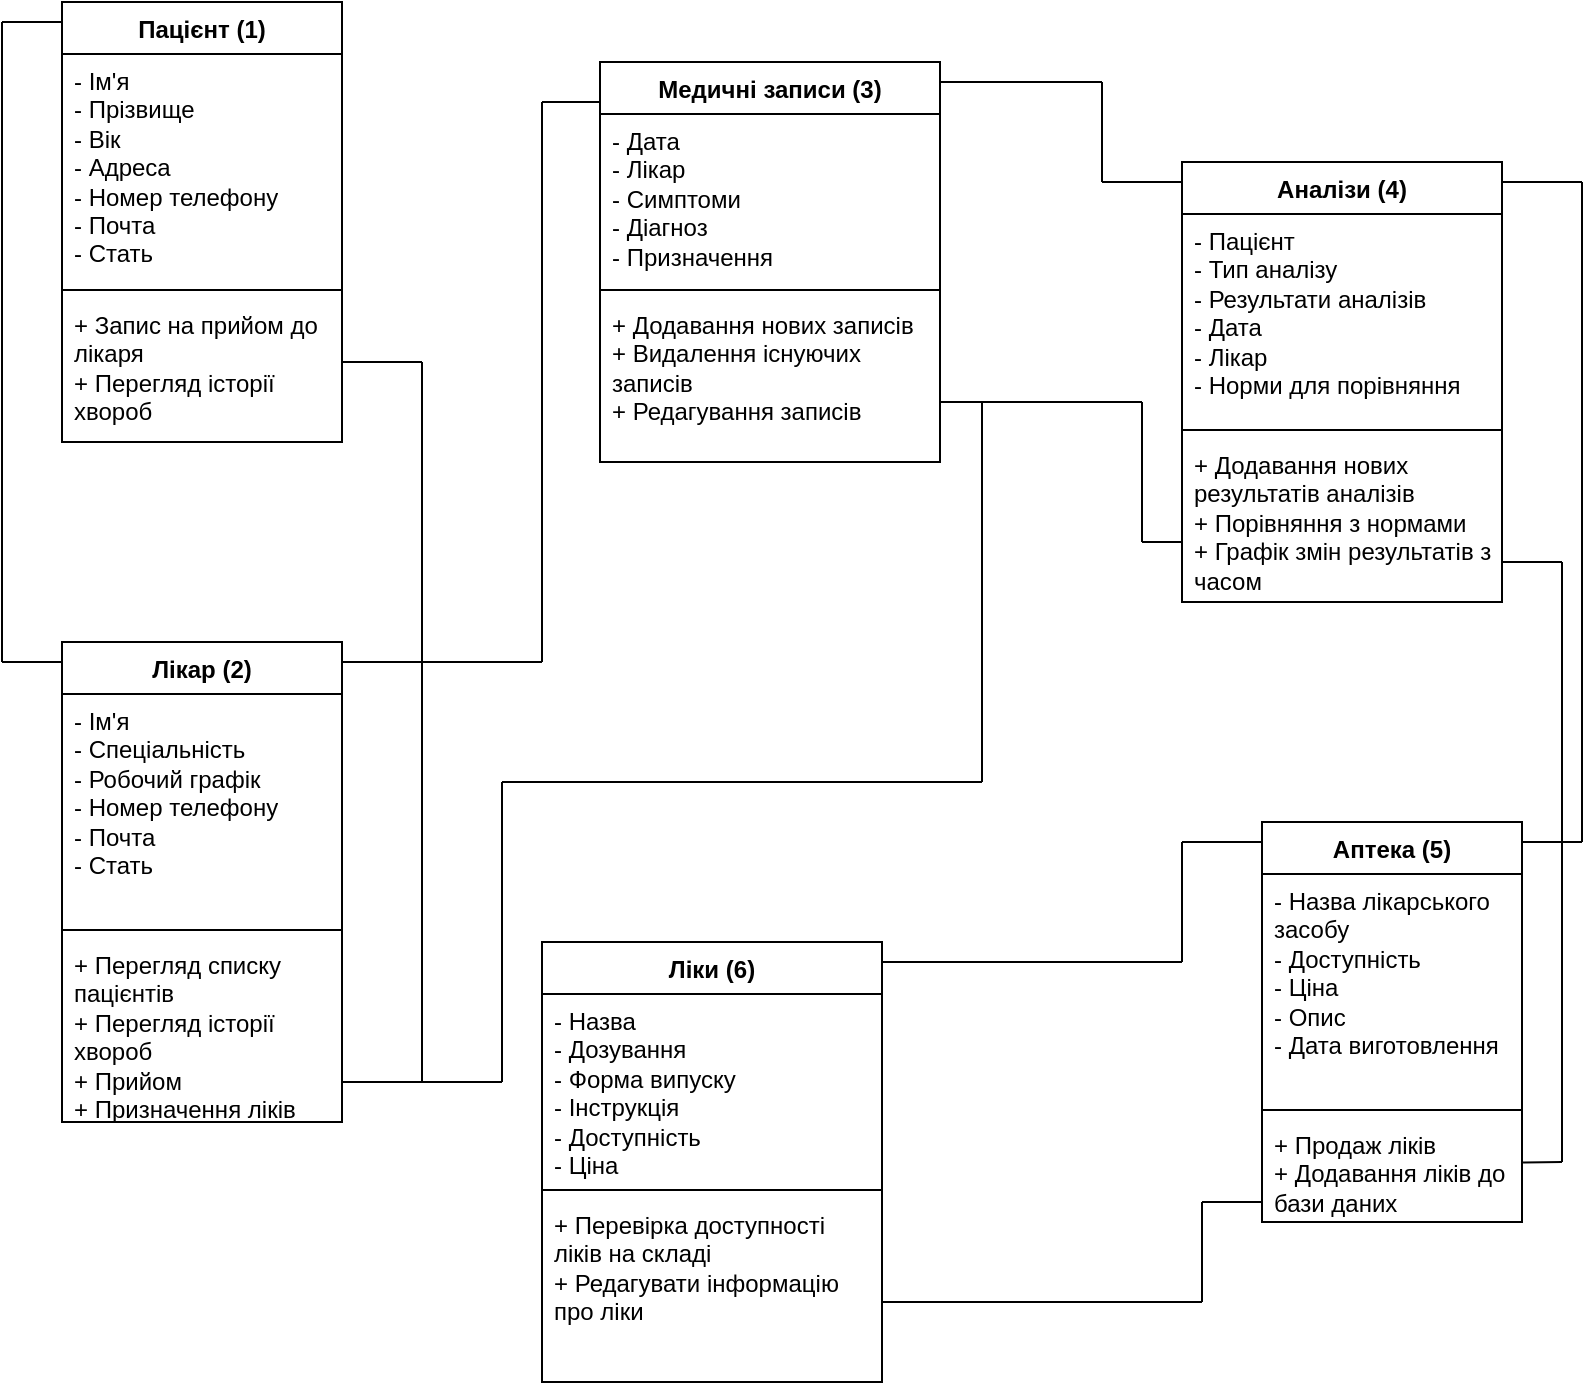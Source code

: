 <mxfile version="24.4.0" type="github">
  <diagram id="C5RBs43oDa-KdzZeNtuy" name="Page-1">
    <mxGraphModel dx="1434" dy="746" grid="1" gridSize="10" guides="1" tooltips="1" connect="1" arrows="1" fold="1" page="1" pageScale="1" pageWidth="827" pageHeight="1169" math="0" shadow="0">
      <root>
        <mxCell id="WIyWlLk6GJQsqaUBKTNV-0" />
        <mxCell id="WIyWlLk6GJQsqaUBKTNV-1" parent="WIyWlLk6GJQsqaUBKTNV-0" />
        <mxCell id="-10B-c79CY3cSvoohW8W-7" value="Пацієнт (1)" style="swimlane;fontStyle=1;align=center;verticalAlign=top;childLayout=stackLayout;horizontal=1;startSize=26;horizontalStack=0;resizeParent=1;resizeParentMax=0;resizeLast=0;collapsible=1;marginBottom=0;whiteSpace=wrap;html=1;" vertex="1" parent="WIyWlLk6GJQsqaUBKTNV-1">
          <mxGeometry x="60" y="90" width="140" height="220" as="geometry" />
        </mxCell>
        <mxCell id="-10B-c79CY3cSvoohW8W-8" value="- Ім&#39;я&lt;span style=&quot;white-space: pre;&quot;&gt;&#x9;&lt;/span&gt;&lt;div&gt;&lt;span style=&quot;background-color: initial;&quot;&gt;- Прізвище&lt;/span&gt;&lt;/div&gt;&lt;div&gt;- Вік&lt;/div&gt;&lt;div&gt;- Адреса&lt;/div&gt;&lt;div&gt;- Номер телефону&lt;/div&gt;&lt;div&gt;- Почта&lt;/div&gt;&lt;div&gt;- Стать&lt;/div&gt;&lt;div&gt;&lt;br&gt;&lt;/div&gt;" style="text;strokeColor=none;fillColor=none;align=left;verticalAlign=top;spacingLeft=4;spacingRight=4;overflow=hidden;rotatable=0;points=[[0,0.5],[1,0.5]];portConstraint=eastwest;whiteSpace=wrap;html=1;" vertex="1" parent="-10B-c79CY3cSvoohW8W-7">
          <mxGeometry y="26" width="140" height="114" as="geometry" />
        </mxCell>
        <mxCell id="-10B-c79CY3cSvoohW8W-9" value="" style="line;strokeWidth=1;fillColor=none;align=left;verticalAlign=middle;spacingTop=-1;spacingLeft=3;spacingRight=3;rotatable=0;labelPosition=right;points=[];portConstraint=eastwest;strokeColor=inherit;" vertex="1" parent="-10B-c79CY3cSvoohW8W-7">
          <mxGeometry y="140" width="140" height="8" as="geometry" />
        </mxCell>
        <mxCell id="-10B-c79CY3cSvoohW8W-10" value="+ Запис на прийом до лікаря&lt;div&gt;+ Перегляд історії хвороб&lt;/div&gt;" style="text;strokeColor=none;fillColor=none;align=left;verticalAlign=top;spacingLeft=4;spacingRight=4;overflow=hidden;rotatable=0;points=[[0,0.5],[1,0.5]];portConstraint=eastwest;whiteSpace=wrap;html=1;" vertex="1" parent="-10B-c79CY3cSvoohW8W-7">
          <mxGeometry y="148" width="140" height="72" as="geometry" />
        </mxCell>
        <mxCell id="-10B-c79CY3cSvoohW8W-12" value="Медичні записи (3)" style="swimlane;fontStyle=1;align=center;verticalAlign=top;childLayout=stackLayout;horizontal=1;startSize=26;horizontalStack=0;resizeParent=1;resizeParentMax=0;resizeLast=0;collapsible=1;marginBottom=0;whiteSpace=wrap;html=1;" vertex="1" parent="WIyWlLk6GJQsqaUBKTNV-1">
          <mxGeometry x="329" y="120" width="170" height="200" as="geometry" />
        </mxCell>
        <mxCell id="-10B-c79CY3cSvoohW8W-13" value="- Дата&lt;span style=&quot;white-space: pre;&quot;&gt;&#x9;&lt;/span&gt;&lt;div&gt;&lt;span style=&quot;background-color: initial;&quot;&gt;- Лікар&lt;/span&gt;&lt;/div&gt;&lt;div&gt;- Симптоми&lt;/div&gt;&lt;div&gt;- Діагноз&lt;/div&gt;&lt;div&gt;- Призначення&lt;/div&gt;&lt;div&gt;&lt;br&gt;&lt;/div&gt;" style="text;strokeColor=none;fillColor=none;align=left;verticalAlign=top;spacingLeft=4;spacingRight=4;overflow=hidden;rotatable=0;points=[[0,0.5],[1,0.5]];portConstraint=eastwest;whiteSpace=wrap;html=1;" vertex="1" parent="-10B-c79CY3cSvoohW8W-12">
          <mxGeometry y="26" width="170" height="84" as="geometry" />
        </mxCell>
        <mxCell id="-10B-c79CY3cSvoohW8W-14" value="" style="line;strokeWidth=1;fillColor=none;align=left;verticalAlign=middle;spacingTop=-1;spacingLeft=3;spacingRight=3;rotatable=0;labelPosition=right;points=[];portConstraint=eastwest;strokeColor=inherit;" vertex="1" parent="-10B-c79CY3cSvoohW8W-12">
          <mxGeometry y="110" width="170" height="8" as="geometry" />
        </mxCell>
        <mxCell id="-10B-c79CY3cSvoohW8W-15" value="+ Додавання нових записів&lt;div&gt;+ Видалення існуючих записів&amp;nbsp;&lt;/div&gt;&lt;div&gt;+ Редагування записів&lt;/div&gt;" style="text;strokeColor=none;fillColor=none;align=left;verticalAlign=top;spacingLeft=4;spacingRight=4;overflow=hidden;rotatable=0;points=[[0,0.5],[1,0.5]];portConstraint=eastwest;whiteSpace=wrap;html=1;" vertex="1" parent="-10B-c79CY3cSvoohW8W-12">
          <mxGeometry y="118" width="170" height="82" as="geometry" />
        </mxCell>
        <mxCell id="-10B-c79CY3cSvoohW8W-16" value="Лікар (2)" style="swimlane;fontStyle=1;align=center;verticalAlign=top;childLayout=stackLayout;horizontal=1;startSize=26;horizontalStack=0;resizeParent=1;resizeParentMax=0;resizeLast=0;collapsible=1;marginBottom=0;whiteSpace=wrap;html=1;" vertex="1" parent="WIyWlLk6GJQsqaUBKTNV-1">
          <mxGeometry x="60" y="410" width="140" height="240" as="geometry" />
        </mxCell>
        <mxCell id="-10B-c79CY3cSvoohW8W-17" value="- Ім&#39;я&lt;span style=&quot;white-space: pre;&quot;&gt;&#x9;&lt;/span&gt;&lt;div&gt;&lt;span style=&quot;background-color: initial;&quot;&gt;- Спеціальність&lt;/span&gt;&lt;/div&gt;&lt;div&gt;- Робочий графік&lt;/div&gt;&lt;div&gt;- Номер телефону&lt;/div&gt;&lt;div&gt;- Почта&lt;/div&gt;&lt;div&gt;- Стать&lt;/div&gt;&lt;div&gt;&lt;br&gt;&lt;/div&gt;" style="text;strokeColor=none;fillColor=none;align=left;verticalAlign=top;spacingLeft=4;spacingRight=4;overflow=hidden;rotatable=0;points=[[0,0.5],[1,0.5]];portConstraint=eastwest;whiteSpace=wrap;html=1;" vertex="1" parent="-10B-c79CY3cSvoohW8W-16">
          <mxGeometry y="26" width="140" height="114" as="geometry" />
        </mxCell>
        <mxCell id="-10B-c79CY3cSvoohW8W-18" value="" style="line;strokeWidth=1;fillColor=none;align=left;verticalAlign=middle;spacingTop=-1;spacingLeft=3;spacingRight=3;rotatable=0;labelPosition=right;points=[];portConstraint=eastwest;strokeColor=inherit;" vertex="1" parent="-10B-c79CY3cSvoohW8W-16">
          <mxGeometry y="140" width="140" height="8" as="geometry" />
        </mxCell>
        <mxCell id="-10B-c79CY3cSvoohW8W-19" value="+ Перегляд списку пацієнтів&lt;div&gt;+ Перегляд історії хвороб&lt;/div&gt;&lt;div&gt;+ Прийом&lt;/div&gt;&lt;div&gt;+ Призначення ліків&lt;/div&gt;" style="text;strokeColor=none;fillColor=none;align=left;verticalAlign=top;spacingLeft=4;spacingRight=4;overflow=hidden;rotatable=0;points=[[0,0.5],[1,0.5]];portConstraint=eastwest;whiteSpace=wrap;html=1;" vertex="1" parent="-10B-c79CY3cSvoohW8W-16">
          <mxGeometry y="148" width="140" height="92" as="geometry" />
        </mxCell>
        <mxCell id="-10B-c79CY3cSvoohW8W-20" value="Ліки (6)" style="swimlane;fontStyle=1;align=center;verticalAlign=top;childLayout=stackLayout;horizontal=1;startSize=26;horizontalStack=0;resizeParent=1;resizeParentMax=0;resizeLast=0;collapsible=1;marginBottom=0;whiteSpace=wrap;html=1;" vertex="1" parent="WIyWlLk6GJQsqaUBKTNV-1">
          <mxGeometry x="300" y="560" width="170" height="220" as="geometry" />
        </mxCell>
        <mxCell id="-10B-c79CY3cSvoohW8W-21" value="- Назва&lt;div&gt;&lt;span style=&quot;background-color: initial;&quot;&gt;- Дозування&lt;/span&gt;&lt;/div&gt;&lt;div&gt;- Форма випуску&lt;/div&gt;&lt;div&gt;- Інструкція&lt;/div&gt;&lt;div&gt;- Доступність&lt;/div&gt;&lt;div&gt;- Ціна&amp;nbsp;&lt;/div&gt;&lt;div&gt;&lt;br&gt;&lt;/div&gt;" style="text;strokeColor=none;fillColor=none;align=left;verticalAlign=top;spacingLeft=4;spacingRight=4;overflow=hidden;rotatable=0;points=[[0,0.5],[1,0.5]];portConstraint=eastwest;whiteSpace=wrap;html=1;" vertex="1" parent="-10B-c79CY3cSvoohW8W-20">
          <mxGeometry y="26" width="170" height="94" as="geometry" />
        </mxCell>
        <mxCell id="-10B-c79CY3cSvoohW8W-22" value="" style="line;strokeWidth=1;fillColor=none;align=left;verticalAlign=middle;spacingTop=-1;spacingLeft=3;spacingRight=3;rotatable=0;labelPosition=right;points=[];portConstraint=eastwest;strokeColor=inherit;" vertex="1" parent="-10B-c79CY3cSvoohW8W-20">
          <mxGeometry y="120" width="170" height="8" as="geometry" />
        </mxCell>
        <mxCell id="-10B-c79CY3cSvoohW8W-65" value="+ Перевірка доступності ліків на складі&lt;div&gt;+ Редагувати інформацію про ліки&lt;/div&gt;" style="text;strokeColor=none;fillColor=none;align=left;verticalAlign=top;spacingLeft=4;spacingRight=4;overflow=hidden;rotatable=0;points=[[0,0.5],[1,0.5]];portConstraint=eastwest;whiteSpace=wrap;html=1;" vertex="1" parent="-10B-c79CY3cSvoohW8W-20">
          <mxGeometry y="128" width="170" height="92" as="geometry" />
        </mxCell>
        <mxCell id="-10B-c79CY3cSvoohW8W-24" value="Аналізи (4)" style="swimlane;fontStyle=1;align=center;verticalAlign=top;childLayout=stackLayout;horizontal=1;startSize=26;horizontalStack=0;resizeParent=1;resizeParentMax=0;resizeLast=0;collapsible=1;marginBottom=0;whiteSpace=wrap;html=1;" vertex="1" parent="WIyWlLk6GJQsqaUBKTNV-1">
          <mxGeometry x="620" y="170" width="160" height="220" as="geometry" />
        </mxCell>
        <mxCell id="-10B-c79CY3cSvoohW8W-25" value="- Пацієнт&lt;span style=&quot;white-space: pre;&quot;&gt;&#x9;&lt;/span&gt;&lt;span style=&quot;white-space: pre;&quot;&gt;&#x9;&lt;/span&gt;&lt;div&gt;&lt;span style=&quot;background-color: initial;&quot;&gt;- Тип аналізу&amp;nbsp;&lt;/span&gt;&lt;/div&gt;&lt;div&gt;- Результати аналізів&lt;/div&gt;&lt;div&gt;- Дата&lt;/div&gt;&lt;div&gt;- Лікар&lt;/div&gt;&lt;div&gt;- Норми для порівняння&lt;/div&gt;&lt;div&gt;&lt;br&gt;&lt;/div&gt;" style="text;strokeColor=none;fillColor=none;align=left;verticalAlign=top;spacingLeft=4;spacingRight=4;overflow=hidden;rotatable=0;points=[[0,0.5],[1,0.5]];portConstraint=eastwest;whiteSpace=wrap;html=1;" vertex="1" parent="-10B-c79CY3cSvoohW8W-24">
          <mxGeometry y="26" width="160" height="104" as="geometry" />
        </mxCell>
        <mxCell id="-10B-c79CY3cSvoohW8W-26" value="" style="line;strokeWidth=1;fillColor=none;align=left;verticalAlign=middle;spacingTop=-1;spacingLeft=3;spacingRight=3;rotatable=0;labelPosition=right;points=[];portConstraint=eastwest;strokeColor=inherit;" vertex="1" parent="-10B-c79CY3cSvoohW8W-24">
          <mxGeometry y="130" width="160" height="8" as="geometry" />
        </mxCell>
        <mxCell id="-10B-c79CY3cSvoohW8W-27" value="+ Додавання нових результатів аналізів&amp;nbsp;&lt;div&gt;+ Порівняння з нормами&amp;nbsp;&lt;/div&gt;&lt;div&gt;+ Графік змін результатів з часом&lt;/div&gt;" style="text;strokeColor=none;fillColor=none;align=left;verticalAlign=top;spacingLeft=4;spacingRight=4;overflow=hidden;rotatable=0;points=[[0,0.5],[1,0.5]];portConstraint=eastwest;whiteSpace=wrap;html=1;" vertex="1" parent="-10B-c79CY3cSvoohW8W-24">
          <mxGeometry y="138" width="160" height="82" as="geometry" />
        </mxCell>
        <mxCell id="-10B-c79CY3cSvoohW8W-28" value="Аптека (5)" style="swimlane;fontStyle=1;align=center;verticalAlign=top;childLayout=stackLayout;horizontal=1;startSize=26;horizontalStack=0;resizeParent=1;resizeParentMax=0;resizeLast=0;collapsible=1;marginBottom=0;whiteSpace=wrap;html=1;" vertex="1" parent="WIyWlLk6GJQsqaUBKTNV-1">
          <mxGeometry x="660" y="500" width="130" height="200" as="geometry" />
        </mxCell>
        <mxCell id="-10B-c79CY3cSvoohW8W-29" value="- Назва лікарського засобу&amp;nbsp;&lt;span style=&quot;white-space: pre;&quot;&gt;&#x9;&lt;/span&gt;&lt;div&gt;&lt;span style=&quot;background-color: initial;&quot;&gt;- Доступність&lt;/span&gt;&lt;/div&gt;&lt;div&gt;- Ціна&amp;nbsp;&lt;/div&gt;&lt;div&gt;- Опис&amp;nbsp;&lt;/div&gt;&lt;div&gt;- Дата виготовлення&lt;/div&gt;&lt;div&gt;&lt;br&gt;&lt;/div&gt;" style="text;strokeColor=none;fillColor=none;align=left;verticalAlign=top;spacingLeft=4;spacingRight=4;overflow=hidden;rotatable=0;points=[[0,0.5],[1,0.5]];portConstraint=eastwest;whiteSpace=wrap;html=1;" vertex="1" parent="-10B-c79CY3cSvoohW8W-28">
          <mxGeometry y="26" width="130" height="114" as="geometry" />
        </mxCell>
        <mxCell id="-10B-c79CY3cSvoohW8W-30" value="" style="line;strokeWidth=1;fillColor=none;align=left;verticalAlign=middle;spacingTop=-1;spacingLeft=3;spacingRight=3;rotatable=0;labelPosition=right;points=[];portConstraint=eastwest;strokeColor=inherit;" vertex="1" parent="-10B-c79CY3cSvoohW8W-28">
          <mxGeometry y="140" width="130" height="8" as="geometry" />
        </mxCell>
        <mxCell id="-10B-c79CY3cSvoohW8W-83" value="" style="endArrow=none;html=1;rounded=0;exitX=1.004;exitY=0.428;exitDx=0;exitDy=0;exitPerimeter=0;" edge="1" parent="-10B-c79CY3cSvoohW8W-28" source="-10B-c79CY3cSvoohW8W-31">
          <mxGeometry width="50" height="50" relative="1" as="geometry">
            <mxPoint x="135" y="170" as="sourcePoint" />
            <mxPoint x="150" y="170" as="targetPoint" />
          </mxGeometry>
        </mxCell>
        <mxCell id="-10B-c79CY3cSvoohW8W-31" value="&lt;div&gt;+ Продаж ліків&lt;/div&gt;&lt;div&gt;+ Додавання ліків до бази даних&lt;br&gt;&lt;/div&gt;" style="text;strokeColor=none;fillColor=none;align=left;verticalAlign=top;spacingLeft=4;spacingRight=4;overflow=hidden;rotatable=0;points=[[0,0.5],[1,0.5]];portConstraint=eastwest;whiteSpace=wrap;html=1;" vertex="1" parent="-10B-c79CY3cSvoohW8W-28">
          <mxGeometry y="148" width="130" height="52" as="geometry" />
        </mxCell>
        <mxCell id="-10B-c79CY3cSvoohW8W-33" value="" style="endArrow=none;html=1;rounded=0;" edge="1" parent="WIyWlLk6GJQsqaUBKTNV-1">
          <mxGeometry width="50" height="50" relative="1" as="geometry">
            <mxPoint x="200" y="270" as="sourcePoint" />
            <mxPoint x="240" y="270" as="targetPoint" />
          </mxGeometry>
        </mxCell>
        <mxCell id="-10B-c79CY3cSvoohW8W-34" value="" style="endArrow=none;html=1;rounded=0;" edge="1" parent="WIyWlLk6GJQsqaUBKTNV-1">
          <mxGeometry width="50" height="50" relative="1" as="geometry">
            <mxPoint x="240" y="630" as="sourcePoint" />
            <mxPoint x="240" y="270" as="targetPoint" />
          </mxGeometry>
        </mxCell>
        <mxCell id="-10B-c79CY3cSvoohW8W-35" value="" style="endArrow=none;html=1;rounded=0;" edge="1" parent="WIyWlLk6GJQsqaUBKTNV-1">
          <mxGeometry width="50" height="50" relative="1" as="geometry">
            <mxPoint x="200" y="630" as="sourcePoint" />
            <mxPoint x="240" y="630" as="targetPoint" />
          </mxGeometry>
        </mxCell>
        <mxCell id="-10B-c79CY3cSvoohW8W-49" value="" style="endArrow=none;html=1;rounded=0;" edge="1" parent="WIyWlLk6GJQsqaUBKTNV-1">
          <mxGeometry width="50" height="50" relative="1" as="geometry">
            <mxPoint x="30" y="420" as="sourcePoint" />
            <mxPoint x="30" y="100" as="targetPoint" />
            <Array as="points">
              <mxPoint x="30" y="420" />
            </Array>
          </mxGeometry>
        </mxCell>
        <mxCell id="-10B-c79CY3cSvoohW8W-50" value="" style="endArrow=none;html=1;rounded=0;" edge="1" parent="WIyWlLk6GJQsqaUBKTNV-1">
          <mxGeometry width="50" height="50" relative="1" as="geometry">
            <mxPoint x="30" y="100" as="sourcePoint" />
            <mxPoint x="60" y="100" as="targetPoint" />
          </mxGeometry>
        </mxCell>
        <mxCell id="-10B-c79CY3cSvoohW8W-51" value="" style="endArrow=none;html=1;rounded=0;" edge="1" parent="WIyWlLk6GJQsqaUBKTNV-1">
          <mxGeometry width="50" height="50" relative="1" as="geometry">
            <mxPoint x="30" y="420" as="sourcePoint" />
            <mxPoint x="60" y="420" as="targetPoint" />
          </mxGeometry>
        </mxCell>
        <mxCell id="-10B-c79CY3cSvoohW8W-52" value="" style="endArrow=none;html=1;rounded=0;" edge="1" parent="WIyWlLk6GJQsqaUBKTNV-1">
          <mxGeometry width="50" height="50" relative="1" as="geometry">
            <mxPoint x="470" y="570" as="sourcePoint" />
            <mxPoint x="620" y="570" as="targetPoint" />
          </mxGeometry>
        </mxCell>
        <mxCell id="-10B-c79CY3cSvoohW8W-53" value="" style="endArrow=none;html=1;rounded=0;" edge="1" parent="WIyWlLk6GJQsqaUBKTNV-1">
          <mxGeometry width="50" height="50" relative="1" as="geometry">
            <mxPoint x="620" y="570" as="sourcePoint" />
            <mxPoint x="620" y="510" as="targetPoint" />
          </mxGeometry>
        </mxCell>
        <mxCell id="-10B-c79CY3cSvoohW8W-54" value="" style="endArrow=none;html=1;rounded=0;" edge="1" parent="WIyWlLk6GJQsqaUBKTNV-1">
          <mxGeometry width="50" height="50" relative="1" as="geometry">
            <mxPoint x="620" y="510" as="sourcePoint" />
            <mxPoint x="660" y="510" as="targetPoint" />
          </mxGeometry>
        </mxCell>
        <mxCell id="-10B-c79CY3cSvoohW8W-55" value="" style="endArrow=none;html=1;rounded=0;" edge="1" parent="WIyWlLk6GJQsqaUBKTNV-1">
          <mxGeometry width="50" height="50" relative="1" as="geometry">
            <mxPoint x="470" y="740" as="sourcePoint" />
            <mxPoint x="630" y="740" as="targetPoint" />
          </mxGeometry>
        </mxCell>
        <mxCell id="-10B-c79CY3cSvoohW8W-57" value="" style="endArrow=none;html=1;rounded=0;" edge="1" parent="WIyWlLk6GJQsqaUBKTNV-1">
          <mxGeometry width="50" height="50" relative="1" as="geometry">
            <mxPoint x="630" y="740" as="sourcePoint" />
            <mxPoint x="630" y="690" as="targetPoint" />
          </mxGeometry>
        </mxCell>
        <mxCell id="-10B-c79CY3cSvoohW8W-58" value="" style="endArrow=none;html=1;rounded=0;" edge="1" parent="WIyWlLk6GJQsqaUBKTNV-1">
          <mxGeometry width="50" height="50" relative="1" as="geometry">
            <mxPoint x="630" y="690" as="sourcePoint" />
            <mxPoint x="660" y="690" as="targetPoint" />
          </mxGeometry>
        </mxCell>
        <mxCell id="-10B-c79CY3cSvoohW8W-59" value="" style="endArrow=none;html=1;rounded=0;" edge="1" parent="WIyWlLk6GJQsqaUBKTNV-1">
          <mxGeometry width="50" height="50" relative="1" as="geometry">
            <mxPoint x="220" y="630" as="sourcePoint" />
            <mxPoint x="280" y="630" as="targetPoint" />
          </mxGeometry>
        </mxCell>
        <mxCell id="-10B-c79CY3cSvoohW8W-62" value="" style="endArrow=none;html=1;rounded=0;" edge="1" parent="WIyWlLk6GJQsqaUBKTNV-1">
          <mxGeometry width="50" height="50" relative="1" as="geometry">
            <mxPoint x="200" y="420" as="sourcePoint" />
            <mxPoint x="300" y="420" as="targetPoint" />
          </mxGeometry>
        </mxCell>
        <mxCell id="-10B-c79CY3cSvoohW8W-63" value="" style="endArrow=none;html=1;rounded=0;" edge="1" parent="WIyWlLk6GJQsqaUBKTNV-1">
          <mxGeometry width="50" height="50" relative="1" as="geometry">
            <mxPoint x="300" y="420" as="sourcePoint" />
            <mxPoint x="300" y="140" as="targetPoint" />
          </mxGeometry>
        </mxCell>
        <mxCell id="-10B-c79CY3cSvoohW8W-64" value="" style="endArrow=none;html=1;rounded=0;" edge="1" parent="WIyWlLk6GJQsqaUBKTNV-1">
          <mxGeometry width="50" height="50" relative="1" as="geometry">
            <mxPoint x="300" y="140" as="sourcePoint" />
            <mxPoint x="328.5" y="140" as="targetPoint" />
          </mxGeometry>
        </mxCell>
        <mxCell id="-10B-c79CY3cSvoohW8W-66" value="" style="endArrow=none;html=1;rounded=0;" edge="1" parent="WIyWlLk6GJQsqaUBKTNV-1">
          <mxGeometry width="50" height="50" relative="1" as="geometry">
            <mxPoint x="280" y="630" as="sourcePoint" />
            <mxPoint x="280" y="480" as="targetPoint" />
          </mxGeometry>
        </mxCell>
        <mxCell id="-10B-c79CY3cSvoohW8W-68" value="" style="endArrow=none;html=1;rounded=0;" edge="1" parent="WIyWlLk6GJQsqaUBKTNV-1">
          <mxGeometry width="50" height="50" relative="1" as="geometry">
            <mxPoint x="280" y="480" as="sourcePoint" />
            <mxPoint x="520" y="480" as="targetPoint" />
          </mxGeometry>
        </mxCell>
        <mxCell id="-10B-c79CY3cSvoohW8W-69" value="" style="endArrow=none;html=1;rounded=0;" edge="1" parent="WIyWlLk6GJQsqaUBKTNV-1">
          <mxGeometry width="50" height="50" relative="1" as="geometry">
            <mxPoint x="520" y="480" as="sourcePoint" />
            <mxPoint x="520" y="290" as="targetPoint" />
          </mxGeometry>
        </mxCell>
        <mxCell id="-10B-c79CY3cSvoohW8W-70" value="" style="endArrow=none;html=1;rounded=0;" edge="1" parent="WIyWlLk6GJQsqaUBKTNV-1">
          <mxGeometry width="50" height="50" relative="1" as="geometry">
            <mxPoint x="499" y="290" as="sourcePoint" />
            <mxPoint x="520" y="290" as="targetPoint" />
          </mxGeometry>
        </mxCell>
        <mxCell id="-10B-c79CY3cSvoohW8W-71" value="" style="endArrow=none;html=1;rounded=0;" edge="1" parent="WIyWlLk6GJQsqaUBKTNV-1">
          <mxGeometry width="50" height="50" relative="1" as="geometry">
            <mxPoint x="499" y="130" as="sourcePoint" />
            <mxPoint x="580" y="130" as="targetPoint" />
          </mxGeometry>
        </mxCell>
        <mxCell id="-10B-c79CY3cSvoohW8W-72" value="" style="endArrow=none;html=1;rounded=0;" edge="1" parent="WIyWlLk6GJQsqaUBKTNV-1">
          <mxGeometry width="50" height="50" relative="1" as="geometry">
            <mxPoint x="580" y="180" as="sourcePoint" />
            <mxPoint x="580" y="130" as="targetPoint" />
          </mxGeometry>
        </mxCell>
        <mxCell id="-10B-c79CY3cSvoohW8W-73" value="" style="endArrow=none;html=1;rounded=0;" edge="1" parent="WIyWlLk6GJQsqaUBKTNV-1">
          <mxGeometry width="50" height="50" relative="1" as="geometry">
            <mxPoint x="580" y="180" as="sourcePoint" />
            <mxPoint x="620" y="180" as="targetPoint" />
          </mxGeometry>
        </mxCell>
        <mxCell id="-10B-c79CY3cSvoohW8W-74" value="" style="endArrow=none;html=1;rounded=0;" edge="1" parent="WIyWlLk6GJQsqaUBKTNV-1">
          <mxGeometry width="50" height="50" relative="1" as="geometry">
            <mxPoint x="520" y="290" as="sourcePoint" />
            <mxPoint x="600" y="290" as="targetPoint" />
          </mxGeometry>
        </mxCell>
        <mxCell id="-10B-c79CY3cSvoohW8W-75" value="" style="endArrow=none;html=1;rounded=0;" edge="1" parent="WIyWlLk6GJQsqaUBKTNV-1">
          <mxGeometry width="50" height="50" relative="1" as="geometry">
            <mxPoint x="600" y="360" as="sourcePoint" />
            <mxPoint x="600" y="290" as="targetPoint" />
          </mxGeometry>
        </mxCell>
        <mxCell id="-10B-c79CY3cSvoohW8W-76" value="" style="endArrow=none;html=1;rounded=0;" edge="1" parent="WIyWlLk6GJQsqaUBKTNV-1">
          <mxGeometry width="50" height="50" relative="1" as="geometry">
            <mxPoint x="600" y="360" as="sourcePoint" />
            <mxPoint x="620" y="360" as="targetPoint" />
          </mxGeometry>
        </mxCell>
        <mxCell id="-10B-c79CY3cSvoohW8W-77" value="" style="endArrow=none;html=1;rounded=0;" edge="1" parent="WIyWlLk6GJQsqaUBKTNV-1">
          <mxGeometry width="50" height="50" relative="1" as="geometry">
            <mxPoint x="820" y="510" as="sourcePoint" />
            <mxPoint x="820" y="180" as="targetPoint" />
          </mxGeometry>
        </mxCell>
        <mxCell id="-10B-c79CY3cSvoohW8W-78" value="" style="endArrow=none;html=1;rounded=0;" edge="1" parent="WIyWlLk6GJQsqaUBKTNV-1">
          <mxGeometry width="50" height="50" relative="1" as="geometry">
            <mxPoint x="780" y="180" as="sourcePoint" />
            <mxPoint x="820" y="180" as="targetPoint" />
          </mxGeometry>
        </mxCell>
        <mxCell id="-10B-c79CY3cSvoohW8W-79" value="" style="endArrow=none;html=1;rounded=0;" edge="1" parent="WIyWlLk6GJQsqaUBKTNV-1">
          <mxGeometry width="50" height="50" relative="1" as="geometry">
            <mxPoint x="790" y="510" as="sourcePoint" />
            <mxPoint x="820" y="510" as="targetPoint" />
          </mxGeometry>
        </mxCell>
        <mxCell id="-10B-c79CY3cSvoohW8W-81" value="" style="endArrow=none;html=1;rounded=0;" edge="1" parent="WIyWlLk6GJQsqaUBKTNV-1">
          <mxGeometry width="50" height="50" relative="1" as="geometry">
            <mxPoint x="780" y="370" as="sourcePoint" />
            <mxPoint x="810" y="370" as="targetPoint" />
          </mxGeometry>
        </mxCell>
        <mxCell id="-10B-c79CY3cSvoohW8W-82" value="" style="endArrow=none;html=1;rounded=0;" edge="1" parent="WIyWlLk6GJQsqaUBKTNV-1">
          <mxGeometry width="50" height="50" relative="1" as="geometry">
            <mxPoint x="810" y="670" as="sourcePoint" />
            <mxPoint x="810" y="370" as="targetPoint" />
          </mxGeometry>
        </mxCell>
      </root>
    </mxGraphModel>
  </diagram>
</mxfile>
